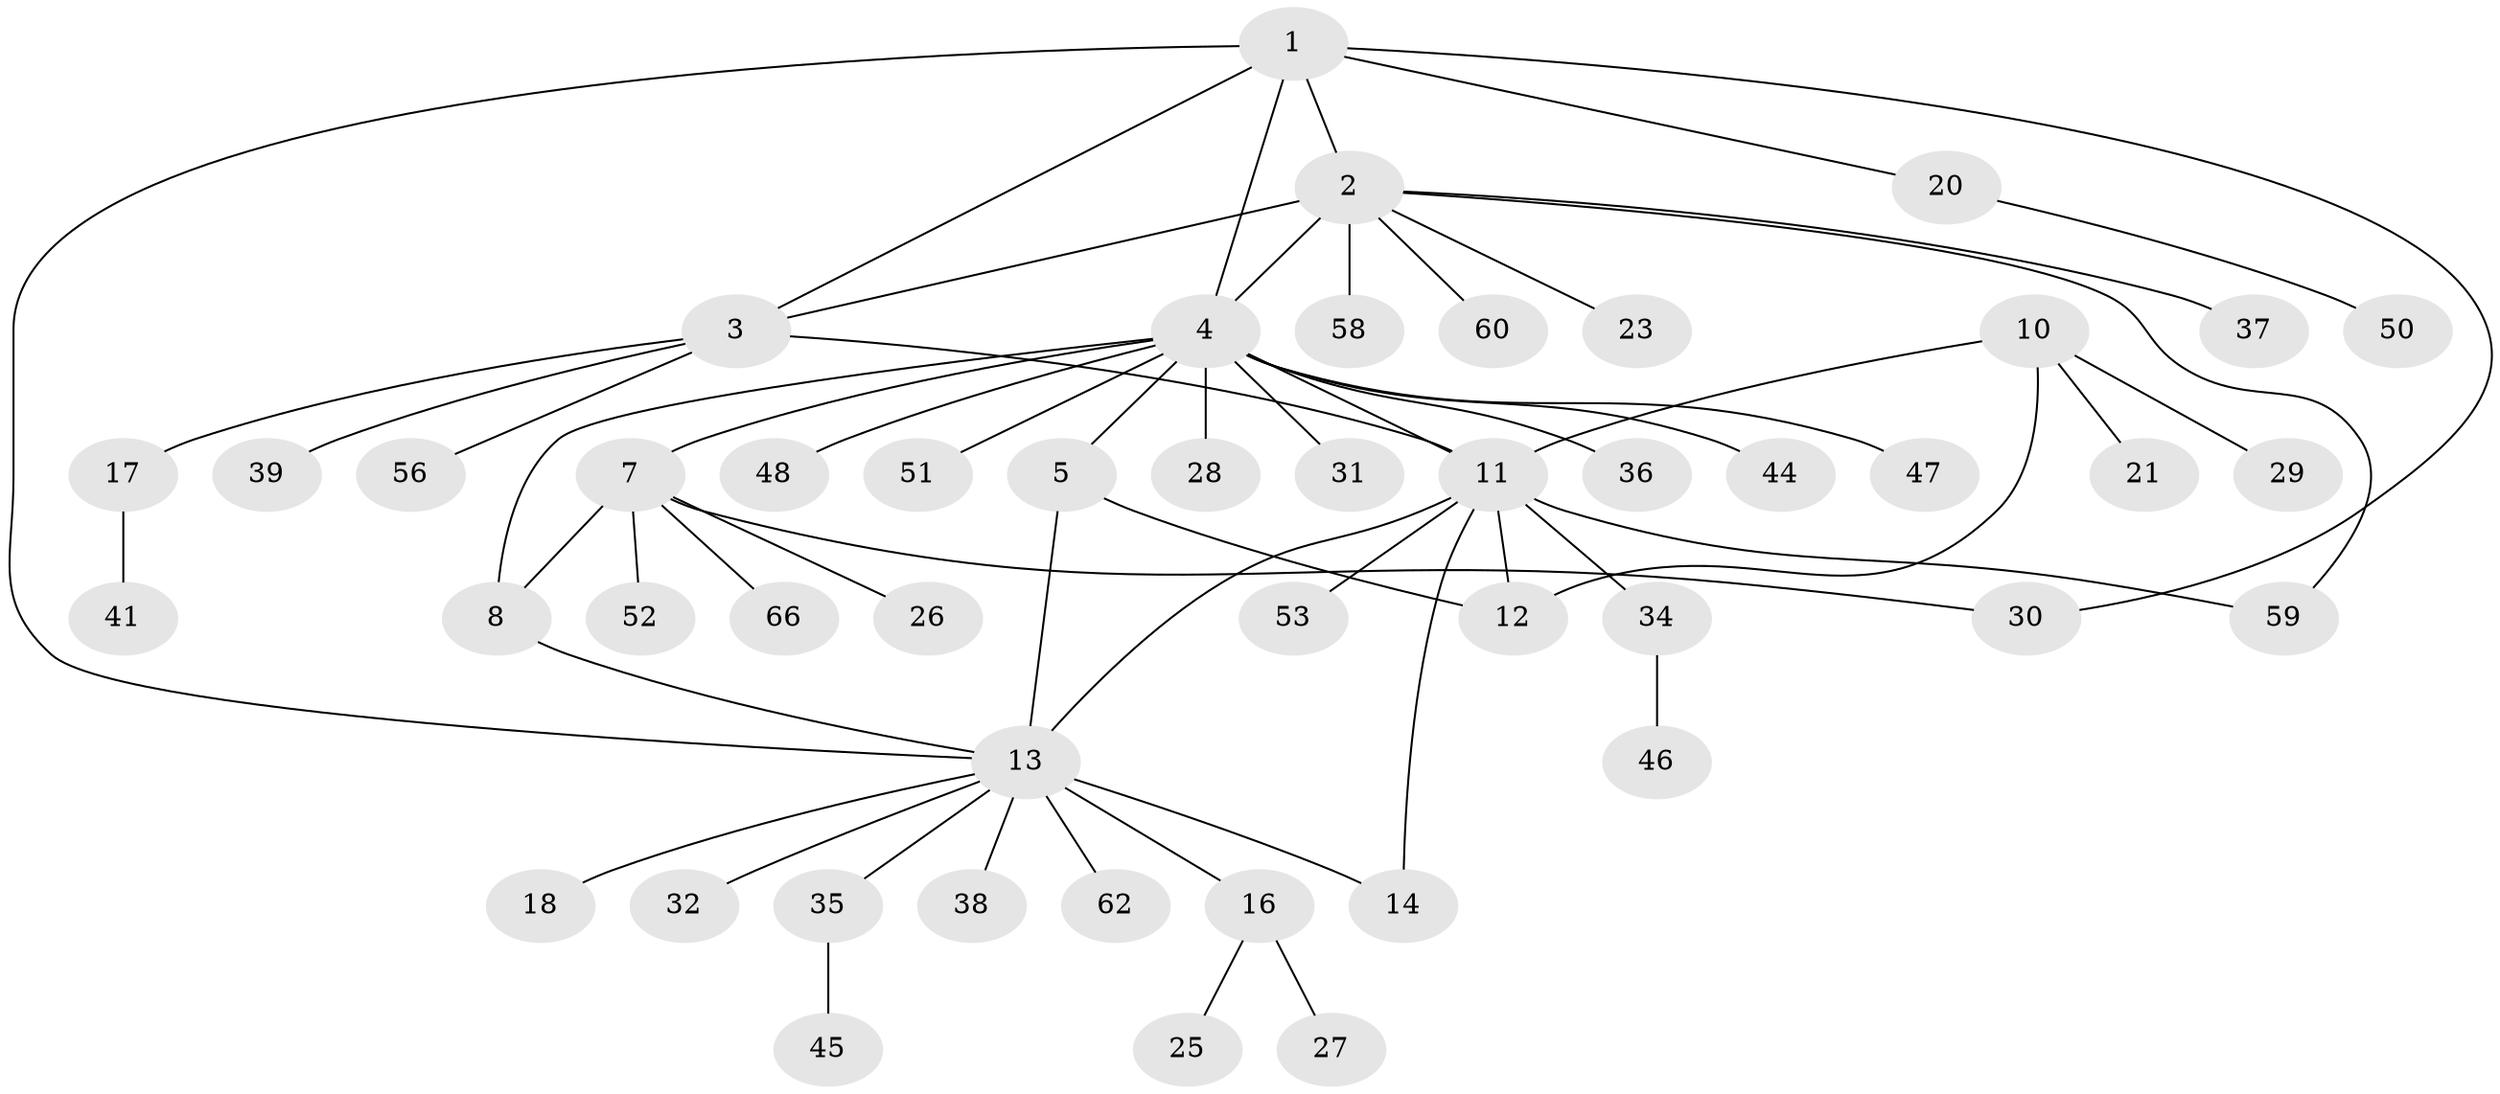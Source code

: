 // Generated by graph-tools (version 1.1) at 2025/24/03/03/25 07:24:10]
// undirected, 48 vertices, 59 edges
graph export_dot {
graph [start="1"]
  node [color=gray90,style=filled];
  1 [super="+54"];
  2 [super="+55"];
  3 [super="+43"];
  4 [super="+9"];
  5 [super="+6"];
  7 [super="+64"];
  8;
  10 [super="+57"];
  11 [super="+22"];
  12 [super="+65"];
  13 [super="+15"];
  14 [super="+33"];
  16 [super="+19"];
  17 [super="+63"];
  18;
  20;
  21 [super="+24"];
  23;
  25;
  26 [super="+49"];
  27;
  28 [super="+42"];
  29;
  30;
  31;
  32;
  34;
  35 [super="+61"];
  36;
  37;
  38 [super="+40"];
  39;
  41;
  44;
  45;
  46;
  47;
  48;
  50;
  51;
  52;
  53;
  56;
  58;
  59;
  60;
  62;
  66;
  1 -- 2;
  1 -- 3;
  1 -- 13;
  1 -- 20;
  1 -- 30;
  1 -- 4;
  2 -- 3;
  2 -- 4 [weight=2];
  2 -- 23;
  2 -- 37;
  2 -- 58;
  2 -- 59;
  2 -- 60;
  3 -- 11;
  3 -- 17;
  3 -- 39;
  3 -- 56;
  4 -- 5 [weight=2];
  4 -- 28;
  4 -- 31;
  4 -- 36;
  4 -- 47;
  4 -- 48;
  4 -- 51;
  4 -- 7;
  4 -- 8;
  4 -- 11;
  4 -- 44;
  5 -- 12;
  5 -- 13;
  7 -- 8;
  7 -- 26;
  7 -- 30;
  7 -- 52;
  7 -- 66;
  8 -- 13;
  10 -- 11;
  10 -- 12;
  10 -- 21;
  10 -- 29;
  11 -- 12;
  11 -- 13;
  11 -- 34;
  11 -- 53;
  11 -- 59;
  11 -- 14;
  13 -- 14 [weight=2];
  13 -- 16;
  13 -- 18;
  13 -- 32;
  13 -- 35;
  13 -- 38;
  13 -- 62;
  16 -- 27;
  16 -- 25;
  17 -- 41;
  20 -- 50;
  34 -- 46;
  35 -- 45;
}
